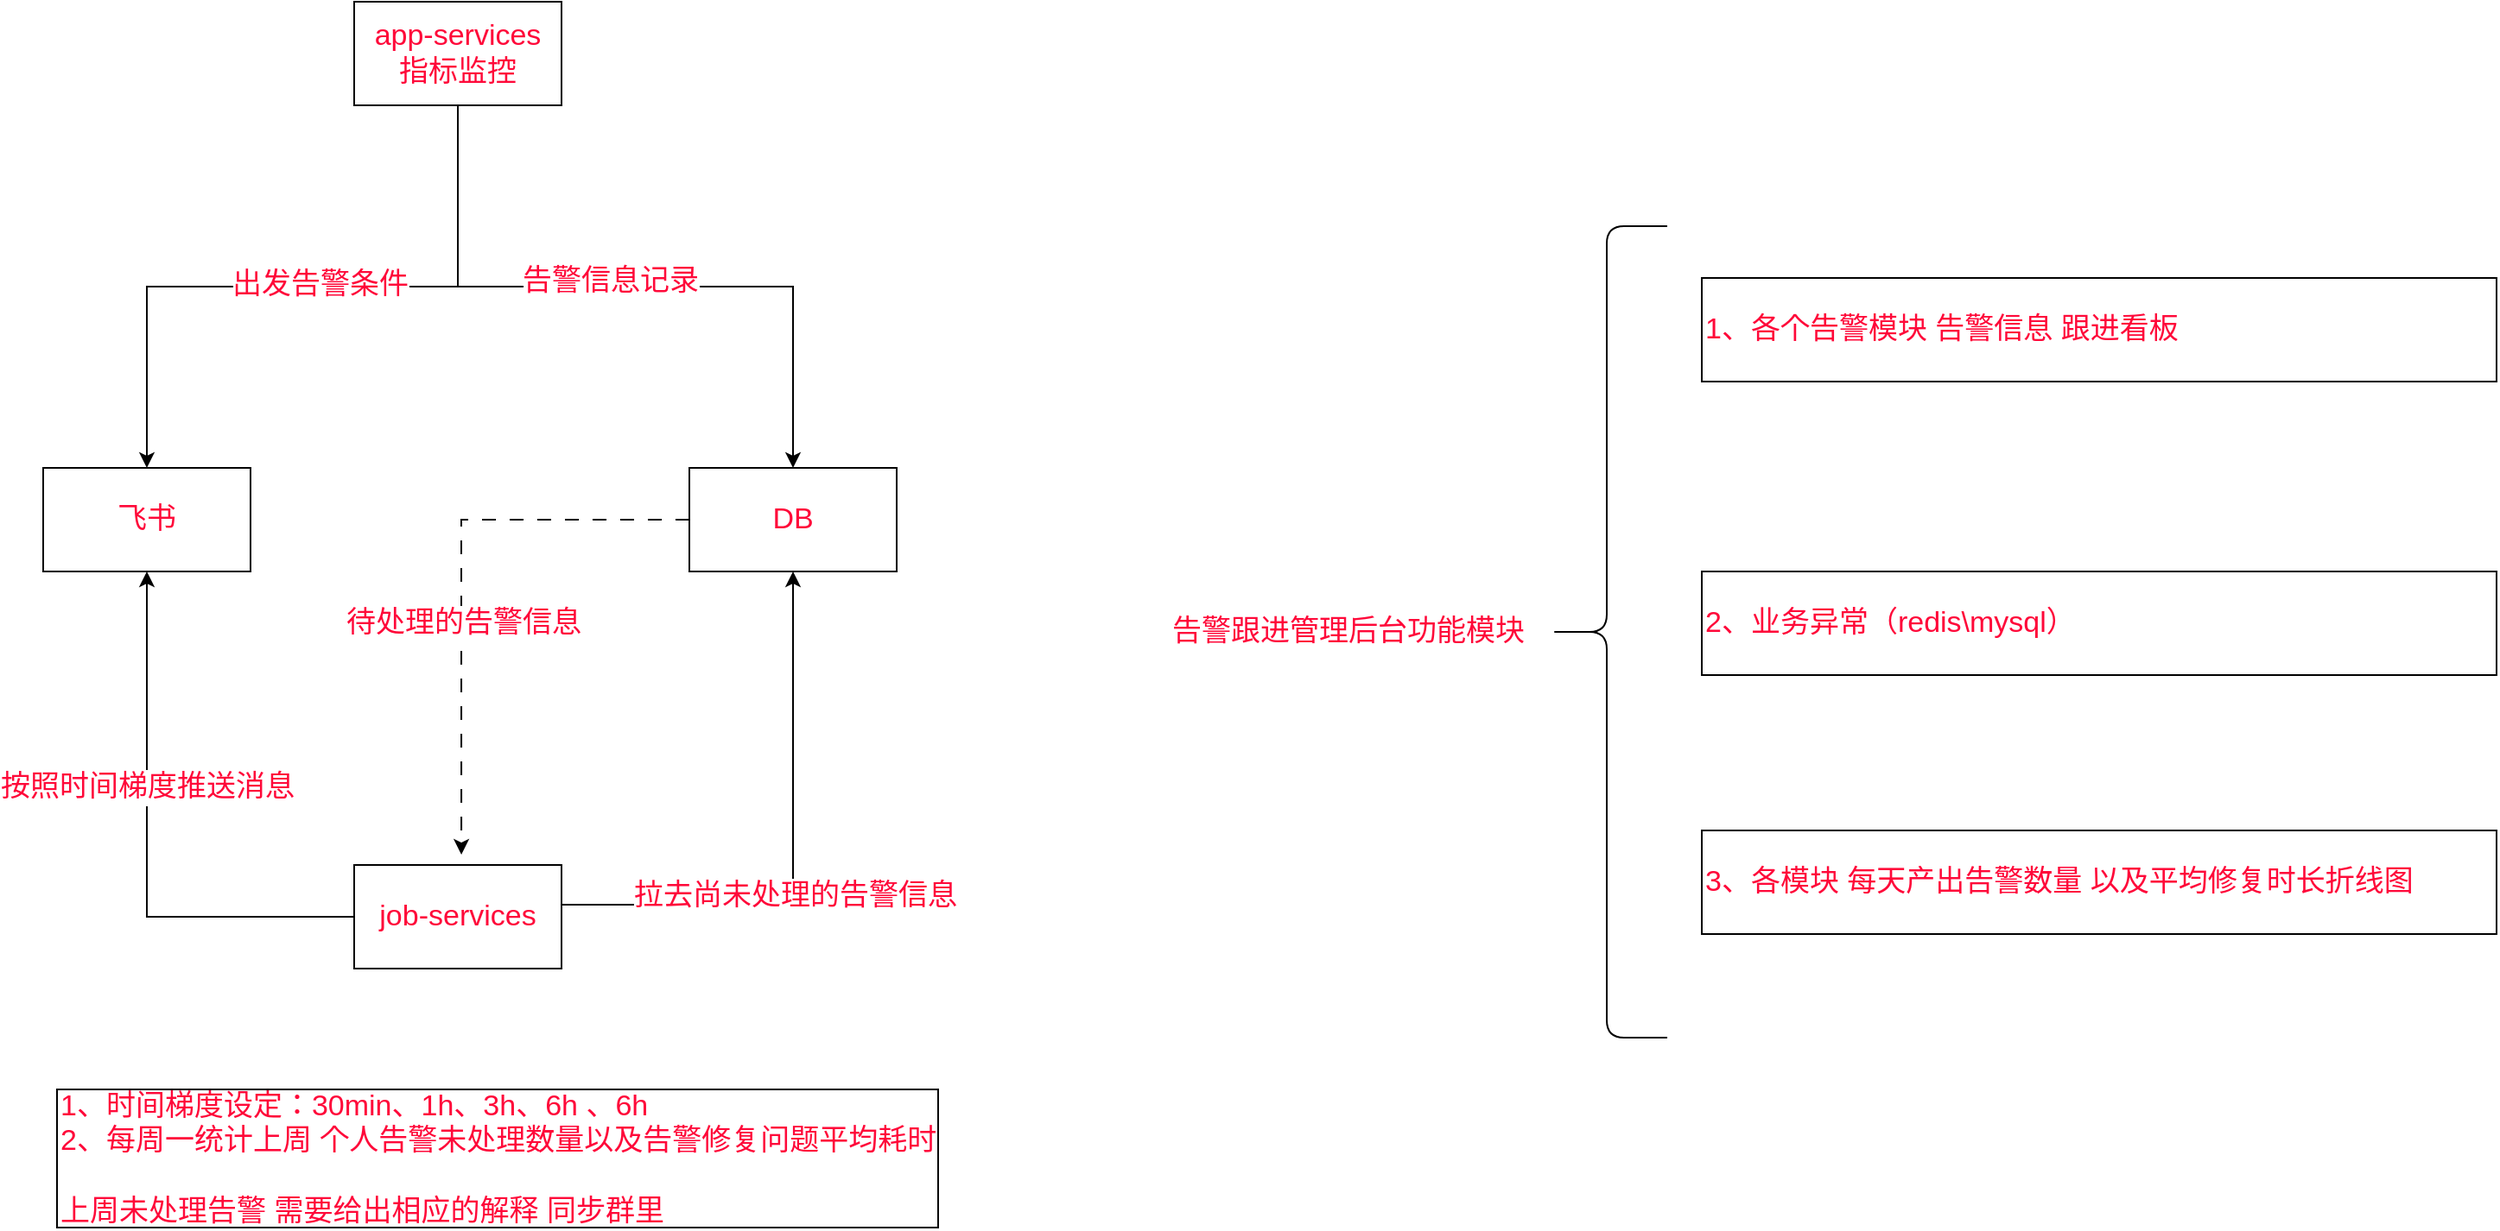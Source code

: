 <mxfile version="21.6.5" type="device">
  <diagram name="第 1 页" id="4GGQwd2EztabJbFYsoKW">
    <mxGraphModel dx="1242" dy="854" grid="1" gridSize="10" guides="1" tooltips="1" connect="1" arrows="1" fold="1" page="1" pageScale="1" pageWidth="827" pageHeight="1169" math="0" shadow="0">
      <root>
        <mxCell id="0" />
        <mxCell id="1" parent="0" />
        <mxCell id="kEYD8PTBOIJEJC8_vR9L-4" style="edgeStyle=orthogonalEdgeStyle;rounded=0;orthogonalLoop=1;jettySize=auto;html=1;exitX=0.5;exitY=1;exitDx=0;exitDy=0;entryX=0.5;entryY=0;entryDx=0;entryDy=0;fontFamily=Helvetica;fontSize=17;fontColor=#FF0839;" parent="1" source="kEYD8PTBOIJEJC8_vR9L-1" target="kEYD8PTBOIJEJC8_vR9L-2" edge="1">
          <mxGeometry relative="1" as="geometry" />
        </mxCell>
        <mxCell id="kEYD8PTBOIJEJC8_vR9L-5" value="出发告警条件" style="edgeLabel;html=1;align=center;verticalAlign=middle;resizable=0;points=[];fontSize=17;fontFamily=Helvetica;fontColor=#FF0839;" parent="kEYD8PTBOIJEJC8_vR9L-4" vertex="1" connectable="0">
          <mxGeometry x="-0.048" y="-1" relative="1" as="geometry">
            <mxPoint as="offset" />
          </mxGeometry>
        </mxCell>
        <mxCell id="kEYD8PTBOIJEJC8_vR9L-6" style="edgeStyle=orthogonalEdgeStyle;rounded=0;orthogonalLoop=1;jettySize=auto;html=1;exitX=0.5;exitY=1;exitDx=0;exitDy=0;entryX=0.5;entryY=0;entryDx=0;entryDy=0;fontFamily=Helvetica;fontSize=17;fontColor=#FF0839;" parent="1" source="kEYD8PTBOIJEJC8_vR9L-1" target="kEYD8PTBOIJEJC8_vR9L-3" edge="1">
          <mxGeometry relative="1" as="geometry" />
        </mxCell>
        <mxCell id="kEYD8PTBOIJEJC8_vR9L-7" value="告警信息记录" style="edgeLabel;html=1;align=center;verticalAlign=middle;resizable=0;points=[];fontSize=17;fontFamily=Helvetica;fontColor=#FF0839;" parent="kEYD8PTBOIJEJC8_vR9L-6" vertex="1" connectable="0">
          <mxGeometry x="-0.045" y="3" relative="1" as="geometry">
            <mxPoint as="offset" />
          </mxGeometry>
        </mxCell>
        <mxCell id="kEYD8PTBOIJEJC8_vR9L-1" value="app-services&lt;br style=&quot;font-size: 17px;&quot;&gt;指标监控" style="rounded=0;whiteSpace=wrap;html=1;fontColor=#FF0839;fontSize=17;" parent="1" vertex="1">
          <mxGeometry x="220" y="130" width="120" height="60" as="geometry" />
        </mxCell>
        <mxCell id="kEYD8PTBOIJEJC8_vR9L-2" value="飞书" style="rounded=0;whiteSpace=wrap;html=1;strokeColor=default;fontFamily=Helvetica;fontSize=17;fontColor=#FF0839;fillColor=default;" parent="1" vertex="1">
          <mxGeometry x="40" y="400" width="120" height="60" as="geometry" />
        </mxCell>
        <mxCell id="kEYD8PTBOIJEJC8_vR9L-16" style="edgeStyle=orthogonalEdgeStyle;rounded=0;orthogonalLoop=1;jettySize=auto;html=1;exitX=0;exitY=0.5;exitDx=0;exitDy=0;entryX=0.517;entryY=-0.1;entryDx=0;entryDy=0;entryPerimeter=0;fontFamily=Helvetica;fontSize=17;fontColor=#FF0839;dashed=1;dashPattern=8 8;" parent="1" source="kEYD8PTBOIJEJC8_vR9L-3" target="kEYD8PTBOIJEJC8_vR9L-8" edge="1">
          <mxGeometry relative="1" as="geometry" />
        </mxCell>
        <mxCell id="kEYD8PTBOIJEJC8_vR9L-17" value="待处理的告警信息" style="edgeLabel;html=1;align=center;verticalAlign=middle;resizable=0;points=[];fontSize=17;fontFamily=Helvetica;fontColor=#FF0839;" parent="kEYD8PTBOIJEJC8_vR9L-16" vertex="1" connectable="0">
          <mxGeometry x="0.178" y="1" relative="1" as="geometry">
            <mxPoint as="offset" />
          </mxGeometry>
        </mxCell>
        <mxCell id="kEYD8PTBOIJEJC8_vR9L-3" value="DB" style="rounded=0;whiteSpace=wrap;html=1;strokeColor=default;fontFamily=Helvetica;fontSize=17;fontColor=#FF0839;fillColor=default;" parent="1" vertex="1">
          <mxGeometry x="414" y="400" width="120" height="60" as="geometry" />
        </mxCell>
        <mxCell id="kEYD8PTBOIJEJC8_vR9L-9" style="edgeStyle=orthogonalEdgeStyle;rounded=0;orthogonalLoop=1;jettySize=auto;html=1;exitX=1;exitY=0.383;exitDx=0;exitDy=0;entryX=0.5;entryY=1;entryDx=0;entryDy=0;fontFamily=Helvetica;fontSize=17;fontColor=#FF0839;exitPerimeter=0;" parent="1" source="kEYD8PTBOIJEJC8_vR9L-8" target="kEYD8PTBOIJEJC8_vR9L-3" edge="1">
          <mxGeometry relative="1" as="geometry" />
        </mxCell>
        <mxCell id="kEYD8PTBOIJEJC8_vR9L-10" value="拉去尚未处理的告警信息" style="edgeLabel;html=1;align=center;verticalAlign=middle;resizable=0;points=[];fontSize=17;fontFamily=Helvetica;fontColor=#FF0839;" parent="kEYD8PTBOIJEJC8_vR9L-9" vertex="1" connectable="0">
          <mxGeometry x="-0.148" y="-1" relative="1" as="geometry">
            <mxPoint as="offset" />
          </mxGeometry>
        </mxCell>
        <mxCell id="kEYD8PTBOIJEJC8_vR9L-11" style="edgeStyle=orthogonalEdgeStyle;rounded=0;orthogonalLoop=1;jettySize=auto;html=1;exitX=0;exitY=0.5;exitDx=0;exitDy=0;fontFamily=Helvetica;fontSize=17;fontColor=#FF0839;" parent="1" source="kEYD8PTBOIJEJC8_vR9L-8" target="kEYD8PTBOIJEJC8_vR9L-2" edge="1">
          <mxGeometry relative="1" as="geometry" />
        </mxCell>
        <mxCell id="kEYD8PTBOIJEJC8_vR9L-15" value="按照时间梯度推送消息" style="edgeLabel;html=1;align=center;verticalAlign=middle;resizable=0;points=[];fontSize=17;fontFamily=Helvetica;fontColor=#FF0839;" parent="kEYD8PTBOIJEJC8_vR9L-11" vertex="1" connectable="0">
          <mxGeometry x="0.3" y="1" relative="1" as="geometry">
            <mxPoint x="1" y="13" as="offset" />
          </mxGeometry>
        </mxCell>
        <mxCell id="kEYD8PTBOIJEJC8_vR9L-8" value="job-services" style="rounded=0;whiteSpace=wrap;html=1;strokeColor=default;fontFamily=Helvetica;fontSize=17;fontColor=#FF0839;fillColor=default;" parent="1" vertex="1">
          <mxGeometry x="220" y="630" width="120" height="60" as="geometry" />
        </mxCell>
        <mxCell id="kEYD8PTBOIJEJC8_vR9L-14" value="1、时间梯度设定：30min、1h、3h、6h 、6h&lt;br&gt;2、每周一统计上周 个人告警未处理数量以及告警修复问题平均耗时&lt;br&gt;&lt;br&gt;上周未处理告警 需要给出相应的解释 同步群里" style="rounded=0;whiteSpace=wrap;html=1;strokeColor=default;fontFamily=Helvetica;fontSize=17;fontColor=#FF0839;fillColor=default;align=left;" parent="1" vertex="1">
          <mxGeometry x="48" y="760" width="510" height="80" as="geometry" />
        </mxCell>
        <mxCell id="kEYD8PTBOIJEJC8_vR9L-19" value="" style="shape=curlyBracket;whiteSpace=wrap;html=1;rounded=1;labelPosition=left;verticalLabelPosition=middle;align=right;verticalAlign=middle;strokeColor=default;fontFamily=Helvetica;fontSize=17;fontColor=#FF0839;fillColor=default;" parent="1" vertex="1">
          <mxGeometry x="910" y="260" width="70" height="470" as="geometry" />
        </mxCell>
        <mxCell id="kEYD8PTBOIJEJC8_vR9L-20" value="告警跟进管理后台功能模块" style="text;html=1;align=center;verticalAlign=middle;resizable=0;points=[];autosize=1;strokeColor=none;fillColor=none;fontSize=17;fontFamily=Helvetica;fontColor=#FF0839;" parent="1" vertex="1">
          <mxGeometry x="680" y="480" width="230" height="30" as="geometry" />
        </mxCell>
        <mxCell id="kEYD8PTBOIJEJC8_vR9L-21" value="1、各个告警模块 告警信息 跟进看板" style="rounded=0;whiteSpace=wrap;html=1;strokeColor=default;fontFamily=Helvetica;fontSize=17;fontColor=#FF0839;fillColor=default;align=left;" parent="1" vertex="1">
          <mxGeometry x="1000" y="290" width="460" height="60" as="geometry" />
        </mxCell>
        <mxCell id="kEYD8PTBOIJEJC8_vR9L-22" value="2、业务异常（redis\mysql）" style="rounded=0;whiteSpace=wrap;html=1;strokeColor=default;fontFamily=Helvetica;fontSize=17;fontColor=#FF0839;fillColor=default;align=left;" parent="1" vertex="1">
          <mxGeometry x="1000" y="460" width="460" height="60" as="geometry" />
        </mxCell>
        <mxCell id="kEYD8PTBOIJEJC8_vR9L-23" value="3、各模块 每天产出告警数量 以及平均修复时长折线图" style="rounded=0;whiteSpace=wrap;html=1;strokeColor=default;fontFamily=Helvetica;fontSize=17;fontColor=#FF0839;fillColor=default;align=left;" parent="1" vertex="1">
          <mxGeometry x="1000" y="610" width="460" height="60" as="geometry" />
        </mxCell>
      </root>
    </mxGraphModel>
  </diagram>
</mxfile>
